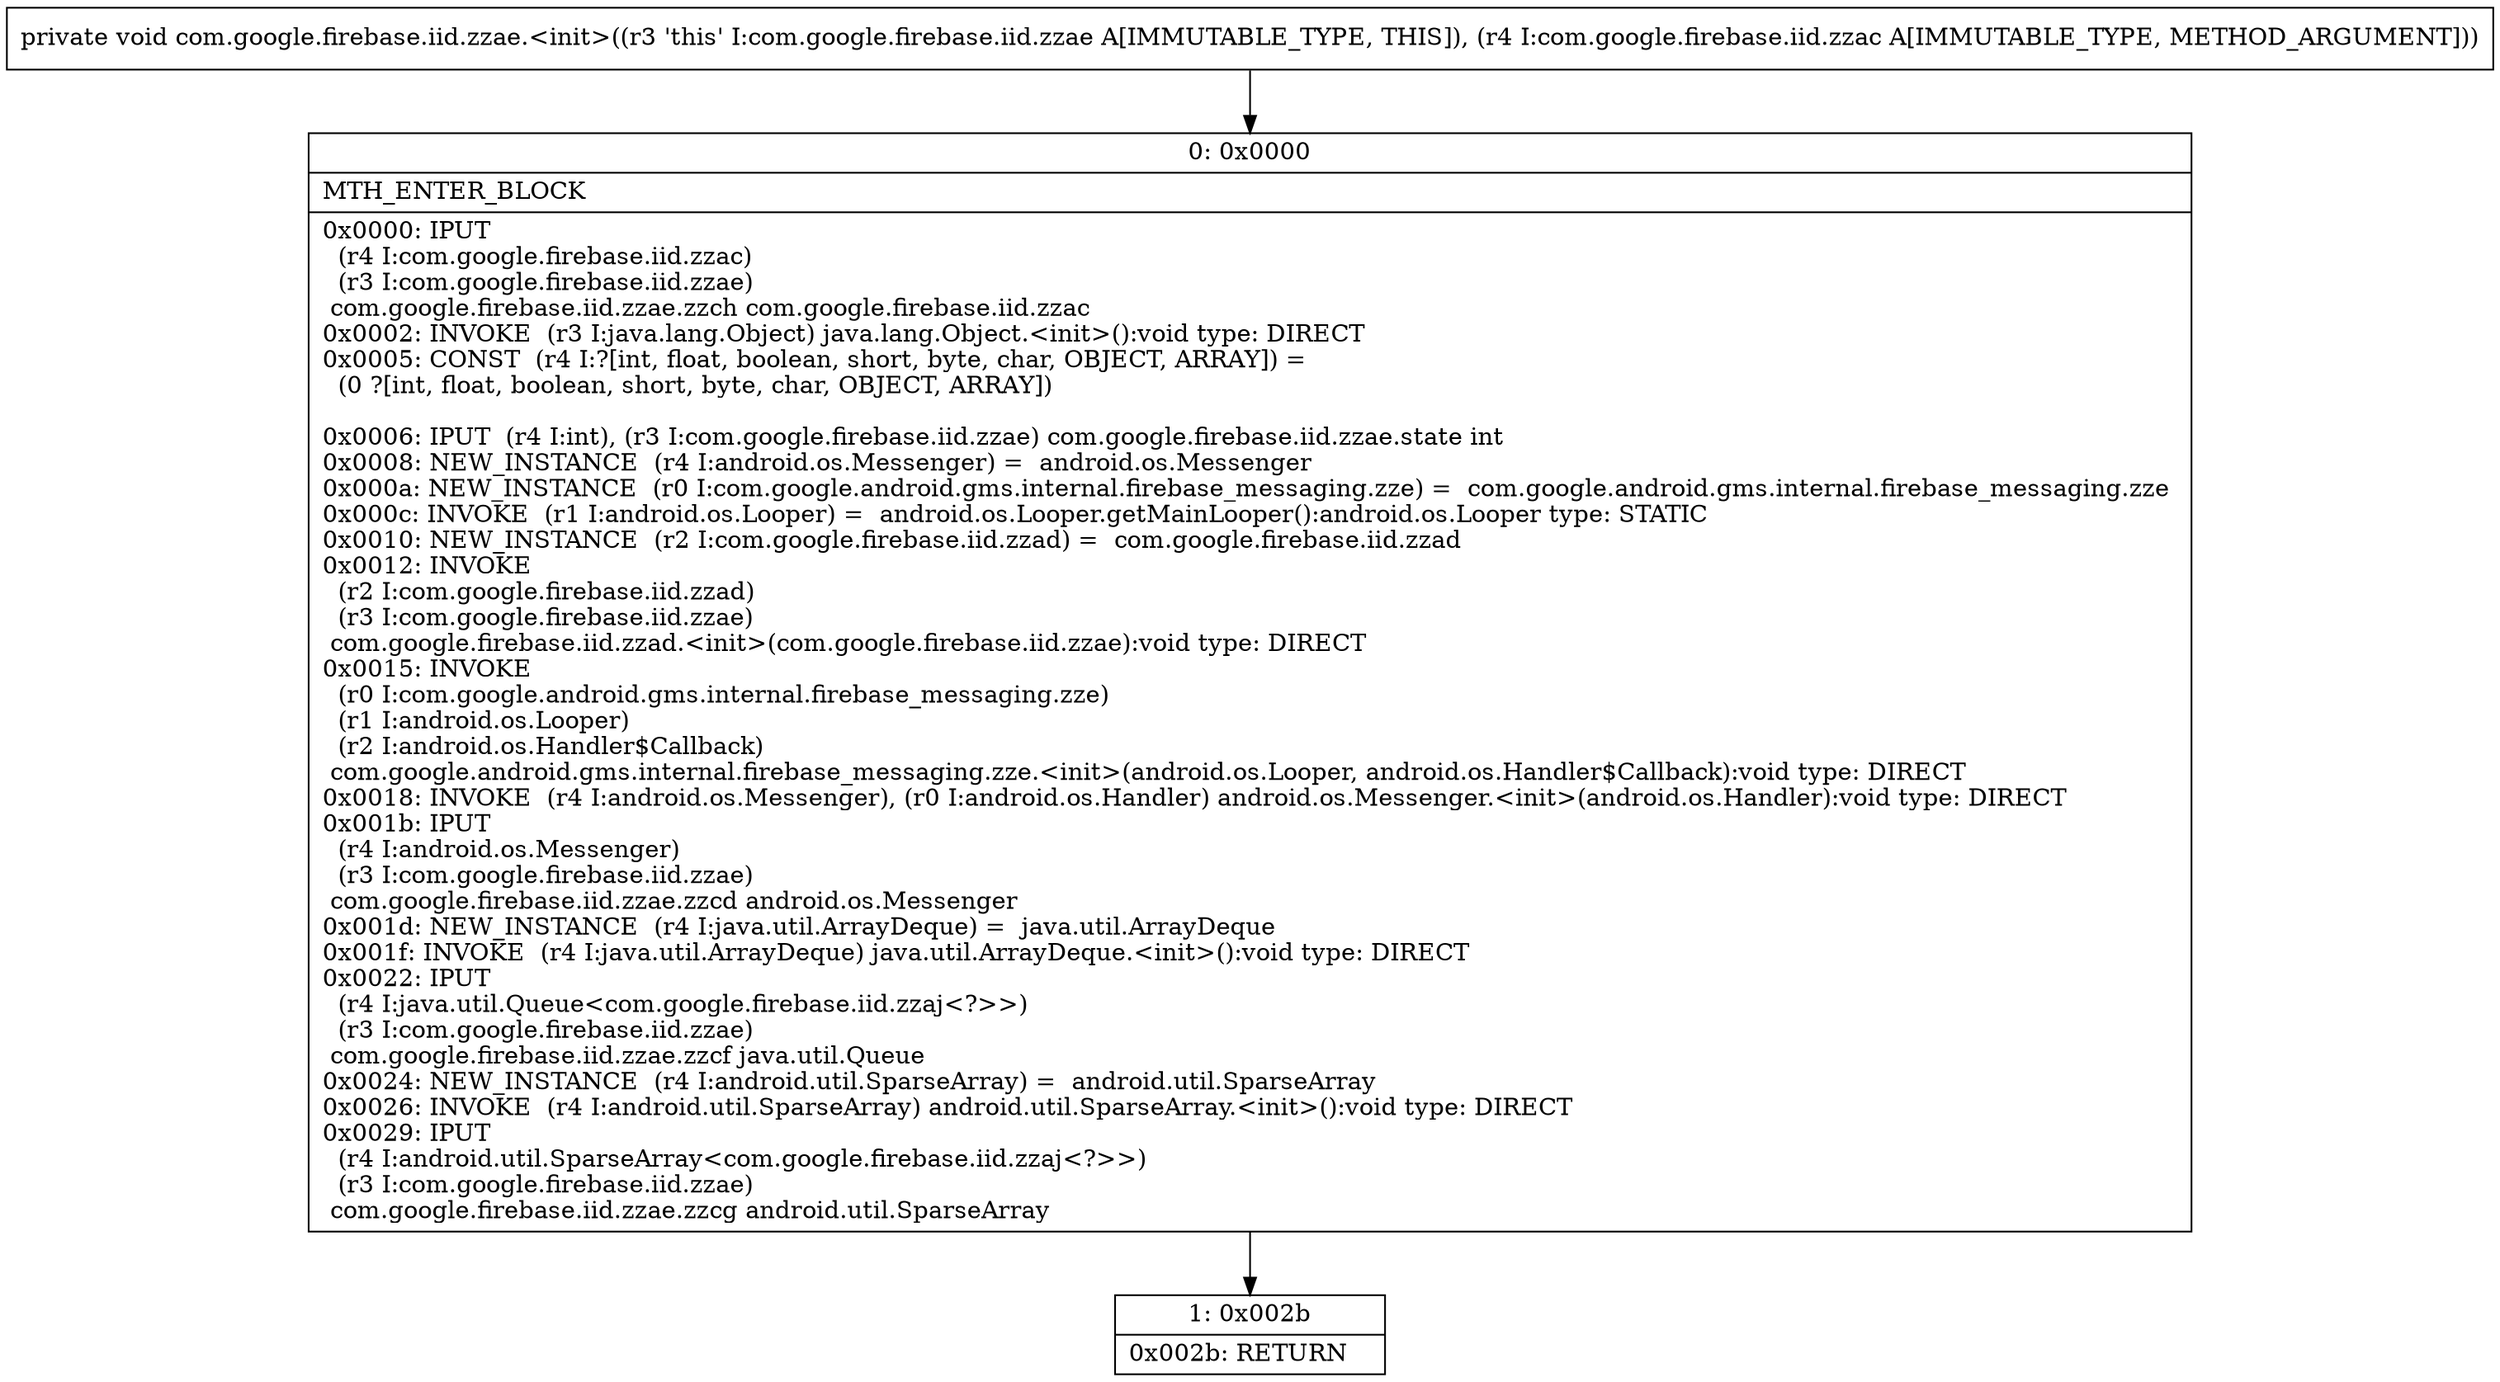 digraph "CFG forcom.google.firebase.iid.zzae.\<init\>(Lcom\/google\/firebase\/iid\/zzac;)V" {
Node_0 [shape=record,label="{0\:\ 0x0000|MTH_ENTER_BLOCK\l|0x0000: IPUT  \l  (r4 I:com.google.firebase.iid.zzac)\l  (r3 I:com.google.firebase.iid.zzae)\l com.google.firebase.iid.zzae.zzch com.google.firebase.iid.zzac \l0x0002: INVOKE  (r3 I:java.lang.Object) java.lang.Object.\<init\>():void type: DIRECT \l0x0005: CONST  (r4 I:?[int, float, boolean, short, byte, char, OBJECT, ARRAY]) = \l  (0 ?[int, float, boolean, short, byte, char, OBJECT, ARRAY])\l \l0x0006: IPUT  (r4 I:int), (r3 I:com.google.firebase.iid.zzae) com.google.firebase.iid.zzae.state int \l0x0008: NEW_INSTANCE  (r4 I:android.os.Messenger) =  android.os.Messenger \l0x000a: NEW_INSTANCE  (r0 I:com.google.android.gms.internal.firebase_messaging.zze) =  com.google.android.gms.internal.firebase_messaging.zze \l0x000c: INVOKE  (r1 I:android.os.Looper) =  android.os.Looper.getMainLooper():android.os.Looper type: STATIC \l0x0010: NEW_INSTANCE  (r2 I:com.google.firebase.iid.zzad) =  com.google.firebase.iid.zzad \l0x0012: INVOKE  \l  (r2 I:com.google.firebase.iid.zzad)\l  (r3 I:com.google.firebase.iid.zzae)\l com.google.firebase.iid.zzad.\<init\>(com.google.firebase.iid.zzae):void type: DIRECT \l0x0015: INVOKE  \l  (r0 I:com.google.android.gms.internal.firebase_messaging.zze)\l  (r1 I:android.os.Looper)\l  (r2 I:android.os.Handler$Callback)\l com.google.android.gms.internal.firebase_messaging.zze.\<init\>(android.os.Looper, android.os.Handler$Callback):void type: DIRECT \l0x0018: INVOKE  (r4 I:android.os.Messenger), (r0 I:android.os.Handler) android.os.Messenger.\<init\>(android.os.Handler):void type: DIRECT \l0x001b: IPUT  \l  (r4 I:android.os.Messenger)\l  (r3 I:com.google.firebase.iid.zzae)\l com.google.firebase.iid.zzae.zzcd android.os.Messenger \l0x001d: NEW_INSTANCE  (r4 I:java.util.ArrayDeque) =  java.util.ArrayDeque \l0x001f: INVOKE  (r4 I:java.util.ArrayDeque) java.util.ArrayDeque.\<init\>():void type: DIRECT \l0x0022: IPUT  \l  (r4 I:java.util.Queue\<com.google.firebase.iid.zzaj\<?\>\>)\l  (r3 I:com.google.firebase.iid.zzae)\l com.google.firebase.iid.zzae.zzcf java.util.Queue \l0x0024: NEW_INSTANCE  (r4 I:android.util.SparseArray) =  android.util.SparseArray \l0x0026: INVOKE  (r4 I:android.util.SparseArray) android.util.SparseArray.\<init\>():void type: DIRECT \l0x0029: IPUT  \l  (r4 I:android.util.SparseArray\<com.google.firebase.iid.zzaj\<?\>\>)\l  (r3 I:com.google.firebase.iid.zzae)\l com.google.firebase.iid.zzae.zzcg android.util.SparseArray \l}"];
Node_1 [shape=record,label="{1\:\ 0x002b|0x002b: RETURN   \l}"];
MethodNode[shape=record,label="{private void com.google.firebase.iid.zzae.\<init\>((r3 'this' I:com.google.firebase.iid.zzae A[IMMUTABLE_TYPE, THIS]), (r4 I:com.google.firebase.iid.zzac A[IMMUTABLE_TYPE, METHOD_ARGUMENT])) }"];
MethodNode -> Node_0;
Node_0 -> Node_1;
}

